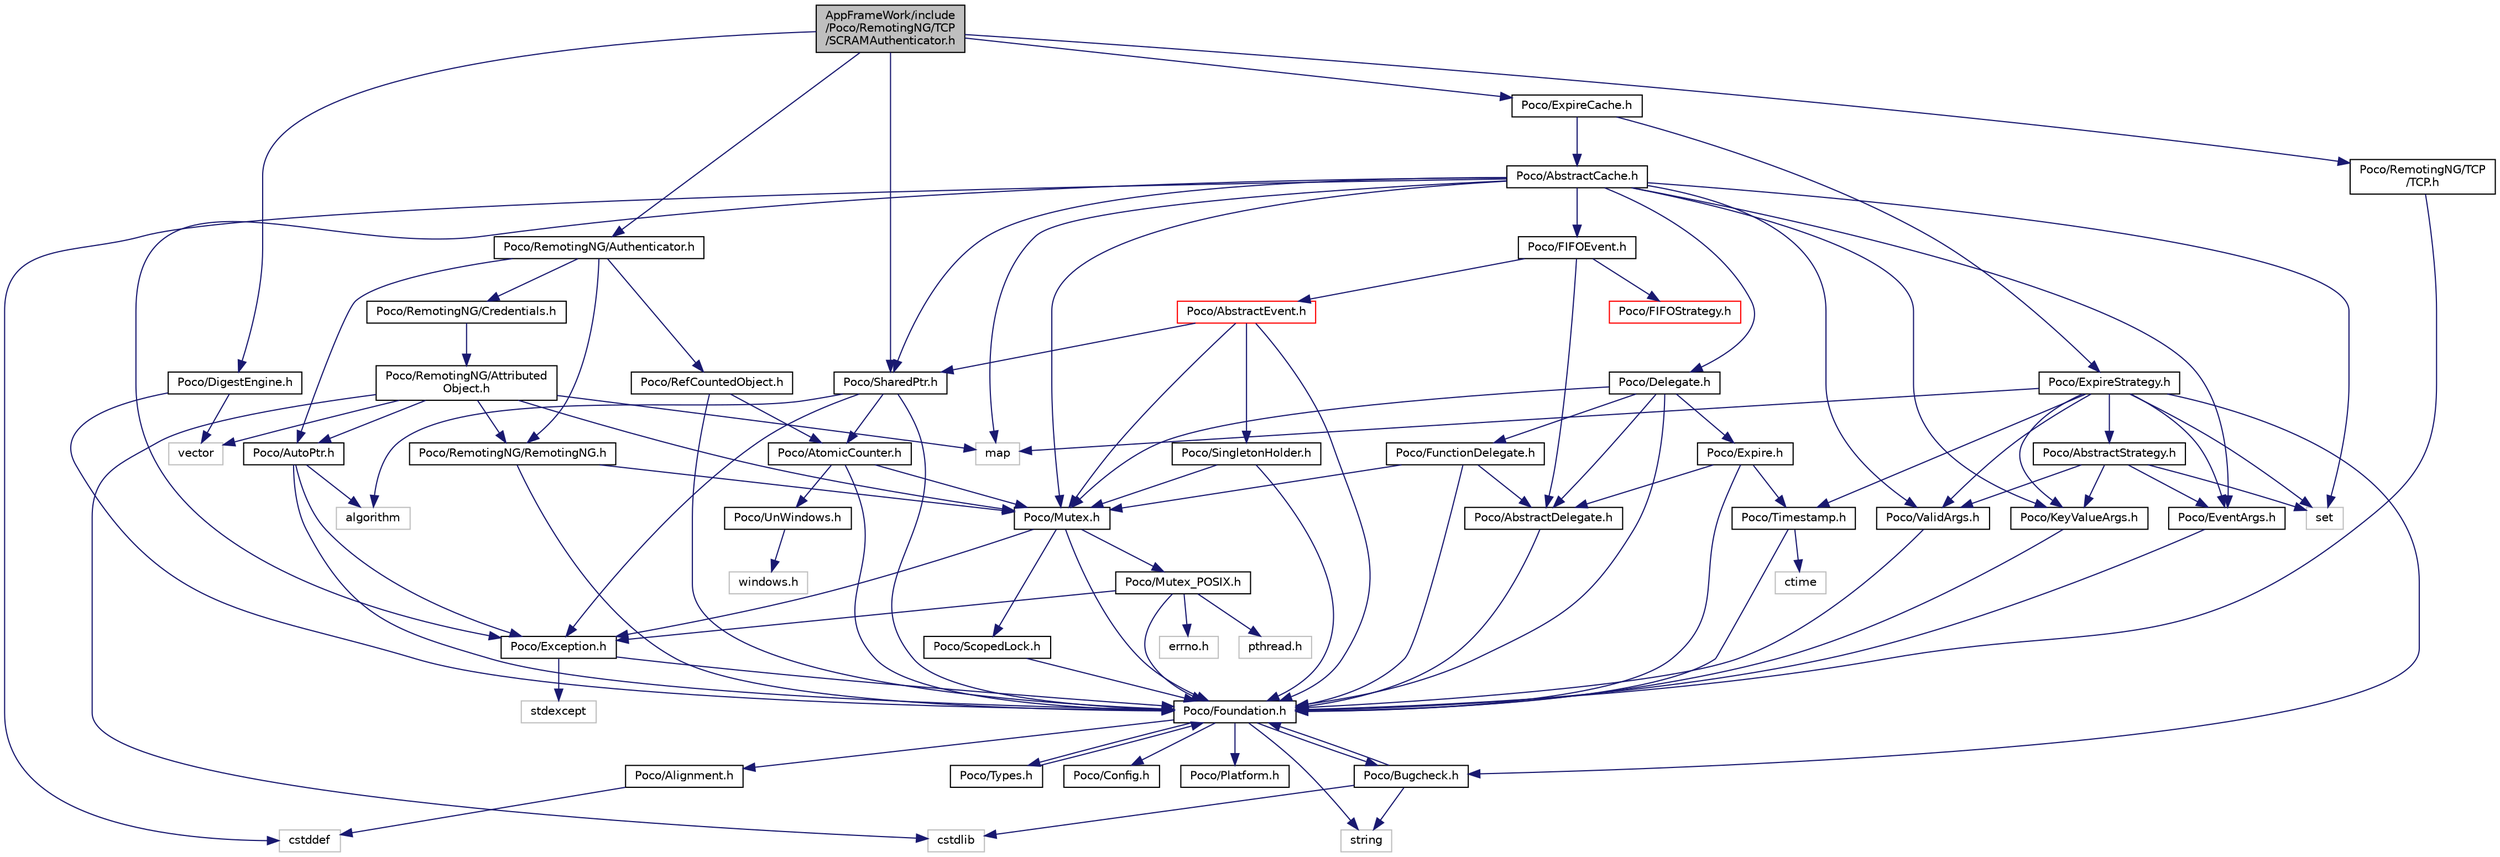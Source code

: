 digraph "AppFrameWork/include/Poco/RemotingNG/TCP/SCRAMAuthenticator.h"
{
 // LATEX_PDF_SIZE
  edge [fontname="Helvetica",fontsize="10",labelfontname="Helvetica",labelfontsize="10"];
  node [fontname="Helvetica",fontsize="10",shape=record];
  Node1 [label="AppFrameWork/include\l/Poco/RemotingNG/TCP\l/SCRAMAuthenticator.h",height=0.2,width=0.4,color="black", fillcolor="grey75", style="filled", fontcolor="black",tooltip=" "];
  Node1 -> Node2 [color="midnightblue",fontsize="10",style="solid"];
  Node2 [label="Poco/RemotingNG/TCP\l/TCP.h",height=0.2,width=0.4,color="black", fillcolor="white", style="filled",URL="$TCP_8h.html",tooltip=" "];
  Node2 -> Node3 [color="midnightblue",fontsize="10",style="solid"];
  Node3 [label="Poco/Foundation.h",height=0.2,width=0.4,color="black", fillcolor="white", style="filled",URL="$Foundation_8h.html",tooltip=" "];
  Node3 -> Node4 [color="midnightblue",fontsize="10",style="solid"];
  Node4 [label="Poco/Config.h",height=0.2,width=0.4,color="black", fillcolor="white", style="filled",URL="$Config_8h.html",tooltip=" "];
  Node3 -> Node5 [color="midnightblue",fontsize="10",style="solid"];
  Node5 [label="Poco/Platform.h",height=0.2,width=0.4,color="black", fillcolor="white", style="filled",URL="$Platform_8h.html",tooltip=" "];
  Node3 -> Node6 [color="midnightblue",fontsize="10",style="solid"];
  Node6 [label="Poco/Alignment.h",height=0.2,width=0.4,color="black", fillcolor="white", style="filled",URL="$Alignment_8h.html",tooltip=" "];
  Node6 -> Node7 [color="midnightblue",fontsize="10",style="solid"];
  Node7 [label="cstddef",height=0.2,width=0.4,color="grey75", fillcolor="white", style="filled",tooltip=" "];
  Node3 -> Node8 [color="midnightblue",fontsize="10",style="solid"];
  Node8 [label="Poco/Bugcheck.h",height=0.2,width=0.4,color="black", fillcolor="white", style="filled",URL="$Bugcheck_8h.html",tooltip=" "];
  Node8 -> Node3 [color="midnightblue",fontsize="10",style="solid"];
  Node8 -> Node9 [color="midnightblue",fontsize="10",style="solid"];
  Node9 [label="string",height=0.2,width=0.4,color="grey75", fillcolor="white", style="filled",tooltip=" "];
  Node8 -> Node10 [color="midnightblue",fontsize="10",style="solid"];
  Node10 [label="cstdlib",height=0.2,width=0.4,color="grey75", fillcolor="white", style="filled",tooltip=" "];
  Node3 -> Node11 [color="midnightblue",fontsize="10",style="solid"];
  Node11 [label="Poco/Types.h",height=0.2,width=0.4,color="black", fillcolor="white", style="filled",URL="$Types_8h.html",tooltip=" "];
  Node11 -> Node3 [color="midnightblue",fontsize="10",style="solid"];
  Node3 -> Node9 [color="midnightblue",fontsize="10",style="solid"];
  Node1 -> Node12 [color="midnightblue",fontsize="10",style="solid"];
  Node12 [label="Poco/RemotingNG/Authenticator.h",height=0.2,width=0.4,color="black", fillcolor="white", style="filled",URL="$Authenticator_8h.html",tooltip=" "];
  Node12 -> Node13 [color="midnightblue",fontsize="10",style="solid"];
  Node13 [label="Poco/RemotingNG/RemotingNG.h",height=0.2,width=0.4,color="black", fillcolor="white", style="filled",URL="$RemotingNG_8h.html",tooltip=" "];
  Node13 -> Node3 [color="midnightblue",fontsize="10",style="solid"];
  Node13 -> Node14 [color="midnightblue",fontsize="10",style="solid"];
  Node14 [label="Poco/Mutex.h",height=0.2,width=0.4,color="black", fillcolor="white", style="filled",URL="$Mutex_8h.html",tooltip=" "];
  Node14 -> Node3 [color="midnightblue",fontsize="10",style="solid"];
  Node14 -> Node15 [color="midnightblue",fontsize="10",style="solid"];
  Node15 [label="Poco/Exception.h",height=0.2,width=0.4,color="black", fillcolor="white", style="filled",URL="$Exception_8h.html",tooltip=" "];
  Node15 -> Node3 [color="midnightblue",fontsize="10",style="solid"];
  Node15 -> Node16 [color="midnightblue",fontsize="10",style="solid"];
  Node16 [label="stdexcept",height=0.2,width=0.4,color="grey75", fillcolor="white", style="filled",tooltip=" "];
  Node14 -> Node17 [color="midnightblue",fontsize="10",style="solid"];
  Node17 [label="Poco/ScopedLock.h",height=0.2,width=0.4,color="black", fillcolor="white", style="filled",URL="$ScopedLock_8h.html",tooltip=" "];
  Node17 -> Node3 [color="midnightblue",fontsize="10",style="solid"];
  Node14 -> Node18 [color="midnightblue",fontsize="10",style="solid"];
  Node18 [label="Poco/Mutex_POSIX.h",height=0.2,width=0.4,color="black", fillcolor="white", style="filled",URL="$Mutex__POSIX_8h.html",tooltip=" "];
  Node18 -> Node3 [color="midnightblue",fontsize="10",style="solid"];
  Node18 -> Node15 [color="midnightblue",fontsize="10",style="solid"];
  Node18 -> Node19 [color="midnightblue",fontsize="10",style="solid"];
  Node19 [label="pthread.h",height=0.2,width=0.4,color="grey75", fillcolor="white", style="filled",tooltip=" "];
  Node18 -> Node20 [color="midnightblue",fontsize="10",style="solid"];
  Node20 [label="errno.h",height=0.2,width=0.4,color="grey75", fillcolor="white", style="filled",tooltip=" "];
  Node12 -> Node21 [color="midnightblue",fontsize="10",style="solid"];
  Node21 [label="Poco/RemotingNG/Credentials.h",height=0.2,width=0.4,color="black", fillcolor="white", style="filled",URL="$Credentials_8h.html",tooltip=" "];
  Node21 -> Node22 [color="midnightblue",fontsize="10",style="solid"];
  Node22 [label="Poco/RemotingNG/Attributed\lObject.h",height=0.2,width=0.4,color="black", fillcolor="white", style="filled",URL="$AttributedObject_8h.html",tooltip=" "];
  Node22 -> Node13 [color="midnightblue",fontsize="10",style="solid"];
  Node22 -> Node23 [color="midnightblue",fontsize="10",style="solid"];
  Node23 [label="Poco/AutoPtr.h",height=0.2,width=0.4,color="black", fillcolor="white", style="filled",URL="$AutoPtr_8h.html",tooltip=" "];
  Node23 -> Node3 [color="midnightblue",fontsize="10",style="solid"];
  Node23 -> Node15 [color="midnightblue",fontsize="10",style="solid"];
  Node23 -> Node24 [color="midnightblue",fontsize="10",style="solid"];
  Node24 [label="algorithm",height=0.2,width=0.4,color="grey75", fillcolor="white", style="filled",tooltip=" "];
  Node22 -> Node14 [color="midnightblue",fontsize="10",style="solid"];
  Node22 -> Node10 [color="midnightblue",fontsize="10",style="solid"];
  Node22 -> Node25 [color="midnightblue",fontsize="10",style="solid"];
  Node25 [label="vector",height=0.2,width=0.4,color="grey75", fillcolor="white", style="filled",tooltip=" "];
  Node22 -> Node26 [color="midnightblue",fontsize="10",style="solid"];
  Node26 [label="map",height=0.2,width=0.4,color="grey75", fillcolor="white", style="filled",tooltip=" "];
  Node12 -> Node27 [color="midnightblue",fontsize="10",style="solid"];
  Node27 [label="Poco/RefCountedObject.h",height=0.2,width=0.4,color="black", fillcolor="white", style="filled",URL="$RefCountedObject_8h.html",tooltip=" "];
  Node27 -> Node3 [color="midnightblue",fontsize="10",style="solid"];
  Node27 -> Node28 [color="midnightblue",fontsize="10",style="solid"];
  Node28 [label="Poco/AtomicCounter.h",height=0.2,width=0.4,color="black", fillcolor="white", style="filled",URL="$AtomicCounter_8h.html",tooltip=" "];
  Node28 -> Node3 [color="midnightblue",fontsize="10",style="solid"];
  Node28 -> Node29 [color="midnightblue",fontsize="10",style="solid"];
  Node29 [label="Poco/UnWindows.h",height=0.2,width=0.4,color="black", fillcolor="white", style="filled",URL="$UnWindows_8h.html",tooltip=" "];
  Node29 -> Node30 [color="midnightblue",fontsize="10",style="solid"];
  Node30 [label="windows.h",height=0.2,width=0.4,color="grey75", fillcolor="white", style="filled",tooltip=" "];
  Node28 -> Node14 [color="midnightblue",fontsize="10",style="solid"];
  Node12 -> Node23 [color="midnightblue",fontsize="10",style="solid"];
  Node1 -> Node31 [color="midnightblue",fontsize="10",style="solid"];
  Node31 [label="Poco/DigestEngine.h",height=0.2,width=0.4,color="black", fillcolor="white", style="filled",URL="$DigestEngine_8h.html",tooltip=" "];
  Node31 -> Node3 [color="midnightblue",fontsize="10",style="solid"];
  Node31 -> Node25 [color="midnightblue",fontsize="10",style="solid"];
  Node1 -> Node32 [color="midnightblue",fontsize="10",style="solid"];
  Node32 [label="Poco/ExpireCache.h",height=0.2,width=0.4,color="black", fillcolor="white", style="filled",URL="$ExpireCache_8h.html",tooltip=" "];
  Node32 -> Node33 [color="midnightblue",fontsize="10",style="solid"];
  Node33 [label="Poco/AbstractCache.h",height=0.2,width=0.4,color="black", fillcolor="white", style="filled",URL="$AbstractCache_8h.html",tooltip=" "];
  Node33 -> Node34 [color="midnightblue",fontsize="10",style="solid"];
  Node34 [label="Poco/KeyValueArgs.h",height=0.2,width=0.4,color="black", fillcolor="white", style="filled",URL="$KeyValueArgs_8h.html",tooltip=" "];
  Node34 -> Node3 [color="midnightblue",fontsize="10",style="solid"];
  Node33 -> Node35 [color="midnightblue",fontsize="10",style="solid"];
  Node35 [label="Poco/ValidArgs.h",height=0.2,width=0.4,color="black", fillcolor="white", style="filled",URL="$ValidArgs_8h.html",tooltip=" "];
  Node35 -> Node3 [color="midnightblue",fontsize="10",style="solid"];
  Node33 -> Node14 [color="midnightblue",fontsize="10",style="solid"];
  Node33 -> Node15 [color="midnightblue",fontsize="10",style="solid"];
  Node33 -> Node36 [color="midnightblue",fontsize="10",style="solid"];
  Node36 [label="Poco/FIFOEvent.h",height=0.2,width=0.4,color="black", fillcolor="white", style="filled",URL="$FIFOEvent_8h.html",tooltip=" "];
  Node36 -> Node37 [color="midnightblue",fontsize="10",style="solid"];
  Node37 [label="Poco/AbstractEvent.h",height=0.2,width=0.4,color="red", fillcolor="white", style="filled",URL="$AbstractEvent_8h.html",tooltip=" "];
  Node37 -> Node3 [color="midnightblue",fontsize="10",style="solid"];
  Node37 -> Node38 [color="midnightblue",fontsize="10",style="solid"];
  Node38 [label="Poco/SingletonHolder.h",height=0.2,width=0.4,color="black", fillcolor="white", style="filled",URL="$SingletonHolder_8h.html",tooltip=" "];
  Node38 -> Node3 [color="midnightblue",fontsize="10",style="solid"];
  Node38 -> Node14 [color="midnightblue",fontsize="10",style="solid"];
  Node37 -> Node39 [color="midnightblue",fontsize="10",style="solid"];
  Node39 [label="Poco/SharedPtr.h",height=0.2,width=0.4,color="black", fillcolor="white", style="filled",URL="$SharedPtr_8h.html",tooltip=" "];
  Node39 -> Node3 [color="midnightblue",fontsize="10",style="solid"];
  Node39 -> Node15 [color="midnightblue",fontsize="10",style="solid"];
  Node39 -> Node28 [color="midnightblue",fontsize="10",style="solid"];
  Node39 -> Node24 [color="midnightblue",fontsize="10",style="solid"];
  Node37 -> Node14 [color="midnightblue",fontsize="10",style="solid"];
  Node36 -> Node69 [color="midnightblue",fontsize="10",style="solid"];
  Node69 [label="Poco/FIFOStrategy.h",height=0.2,width=0.4,color="red", fillcolor="white", style="filled",URL="$FIFOStrategy_8h.html",tooltip=" "];
  Node36 -> Node72 [color="midnightblue",fontsize="10",style="solid"];
  Node72 [label="Poco/AbstractDelegate.h",height=0.2,width=0.4,color="black", fillcolor="white", style="filled",URL="$AbstractDelegate_8h.html",tooltip=" "];
  Node72 -> Node3 [color="midnightblue",fontsize="10",style="solid"];
  Node33 -> Node73 [color="midnightblue",fontsize="10",style="solid"];
  Node73 [label="Poco/EventArgs.h",height=0.2,width=0.4,color="black", fillcolor="white", style="filled",URL="$EventArgs_8h.html",tooltip=" "];
  Node73 -> Node3 [color="midnightblue",fontsize="10",style="solid"];
  Node33 -> Node74 [color="midnightblue",fontsize="10",style="solid"];
  Node74 [label="Poco/Delegate.h",height=0.2,width=0.4,color="black", fillcolor="white", style="filled",URL="$Delegate_8h.html",tooltip=" "];
  Node74 -> Node3 [color="midnightblue",fontsize="10",style="solid"];
  Node74 -> Node72 [color="midnightblue",fontsize="10",style="solid"];
  Node74 -> Node75 [color="midnightblue",fontsize="10",style="solid"];
  Node75 [label="Poco/FunctionDelegate.h",height=0.2,width=0.4,color="black", fillcolor="white", style="filled",URL="$FunctionDelegate_8h.html",tooltip=" "];
  Node75 -> Node3 [color="midnightblue",fontsize="10",style="solid"];
  Node75 -> Node72 [color="midnightblue",fontsize="10",style="solid"];
  Node75 -> Node14 [color="midnightblue",fontsize="10",style="solid"];
  Node74 -> Node76 [color="midnightblue",fontsize="10",style="solid"];
  Node76 [label="Poco/Expire.h",height=0.2,width=0.4,color="black", fillcolor="white", style="filled",URL="$Expire_8h.html",tooltip=" "];
  Node76 -> Node3 [color="midnightblue",fontsize="10",style="solid"];
  Node76 -> Node72 [color="midnightblue",fontsize="10",style="solid"];
  Node76 -> Node61 [color="midnightblue",fontsize="10",style="solid"];
  Node61 [label="Poco/Timestamp.h",height=0.2,width=0.4,color="black", fillcolor="white", style="filled",URL="$Timestamp_8h.html",tooltip=" "];
  Node61 -> Node3 [color="midnightblue",fontsize="10",style="solid"];
  Node61 -> Node62 [color="midnightblue",fontsize="10",style="solid"];
  Node62 [label="ctime",height=0.2,width=0.4,color="grey75", fillcolor="white", style="filled",tooltip=" "];
  Node74 -> Node14 [color="midnightblue",fontsize="10",style="solid"];
  Node33 -> Node39 [color="midnightblue",fontsize="10",style="solid"];
  Node33 -> Node26 [color="midnightblue",fontsize="10",style="solid"];
  Node33 -> Node77 [color="midnightblue",fontsize="10",style="solid"];
  Node77 [label="set",height=0.2,width=0.4,color="grey75", fillcolor="white", style="filled",tooltip=" "];
  Node33 -> Node7 [color="midnightblue",fontsize="10",style="solid"];
  Node32 -> Node78 [color="midnightblue",fontsize="10",style="solid"];
  Node78 [label="Poco/ExpireStrategy.h",height=0.2,width=0.4,color="black", fillcolor="white", style="filled",URL="$ExpireStrategy_8h.html",tooltip=" "];
  Node78 -> Node34 [color="midnightblue",fontsize="10",style="solid"];
  Node78 -> Node35 [color="midnightblue",fontsize="10",style="solid"];
  Node78 -> Node79 [color="midnightblue",fontsize="10",style="solid"];
  Node79 [label="Poco/AbstractStrategy.h",height=0.2,width=0.4,color="black", fillcolor="white", style="filled",URL="$AbstractStrategy_8h.html",tooltip=" "];
  Node79 -> Node34 [color="midnightblue",fontsize="10",style="solid"];
  Node79 -> Node35 [color="midnightblue",fontsize="10",style="solid"];
  Node79 -> Node73 [color="midnightblue",fontsize="10",style="solid"];
  Node79 -> Node77 [color="midnightblue",fontsize="10",style="solid"];
  Node78 -> Node8 [color="midnightblue",fontsize="10",style="solid"];
  Node78 -> Node61 [color="midnightblue",fontsize="10",style="solid"];
  Node78 -> Node73 [color="midnightblue",fontsize="10",style="solid"];
  Node78 -> Node77 [color="midnightblue",fontsize="10",style="solid"];
  Node78 -> Node26 [color="midnightblue",fontsize="10",style="solid"];
  Node1 -> Node39 [color="midnightblue",fontsize="10",style="solid"];
}
